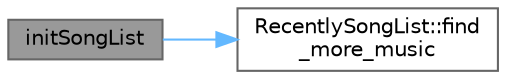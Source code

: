 digraph "initSongList"
{
 // LATEX_PDF_SIZE
  bgcolor="transparent";
  edge [fontname=Helvetica,fontsize=10,labelfontname=Helvetica,labelfontsize=10];
  node [fontname=Helvetica,fontsize=10,shape=box,height=0.2,width=0.4];
  rankdir="LR";
  Node1 [id="Node000001",label="initSongList",height=0.2,width=0.4,color="gray40", fillcolor="grey60", style="filled", fontcolor="black",tooltip="初始化歌单界面"];
  Node1 -> Node2 [id="edge1_Node000001_Node000002",color="steelblue1",style="solid",tooltip=" "];
  Node2 [id="Node000002",label="RecentlySongList::find\l_more_music",height=0.2,width=0.4,color="grey40", fillcolor="white", style="filled",URL="$class_recently_song_list.html#aa23356daca3ed71116d6ae55df2991f4",tooltip="搜索更多音乐的信号"];
}
